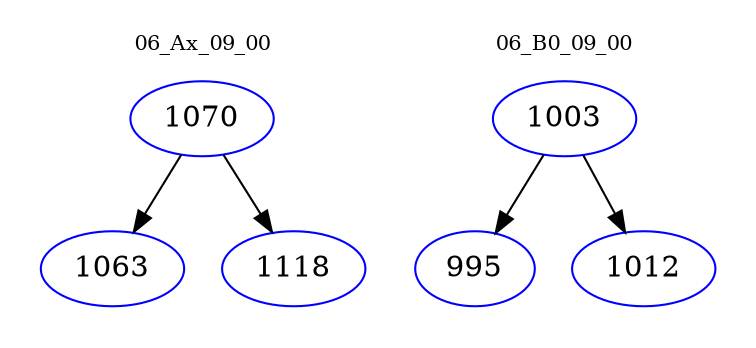 digraph{
subgraph cluster_0 {
color = white
label = "06_Ax_09_00";
fontsize=10;
T0_1070 [label="1070", color="blue"]
T0_1070 -> T0_1063 [color="black"]
T0_1063 [label="1063", color="blue"]
T0_1070 -> T0_1118 [color="black"]
T0_1118 [label="1118", color="blue"]
}
subgraph cluster_1 {
color = white
label = "06_B0_09_00";
fontsize=10;
T1_1003 [label="1003", color="blue"]
T1_1003 -> T1_995 [color="black"]
T1_995 [label="995", color="blue"]
T1_1003 -> T1_1012 [color="black"]
T1_1012 [label="1012", color="blue"]
}
}
